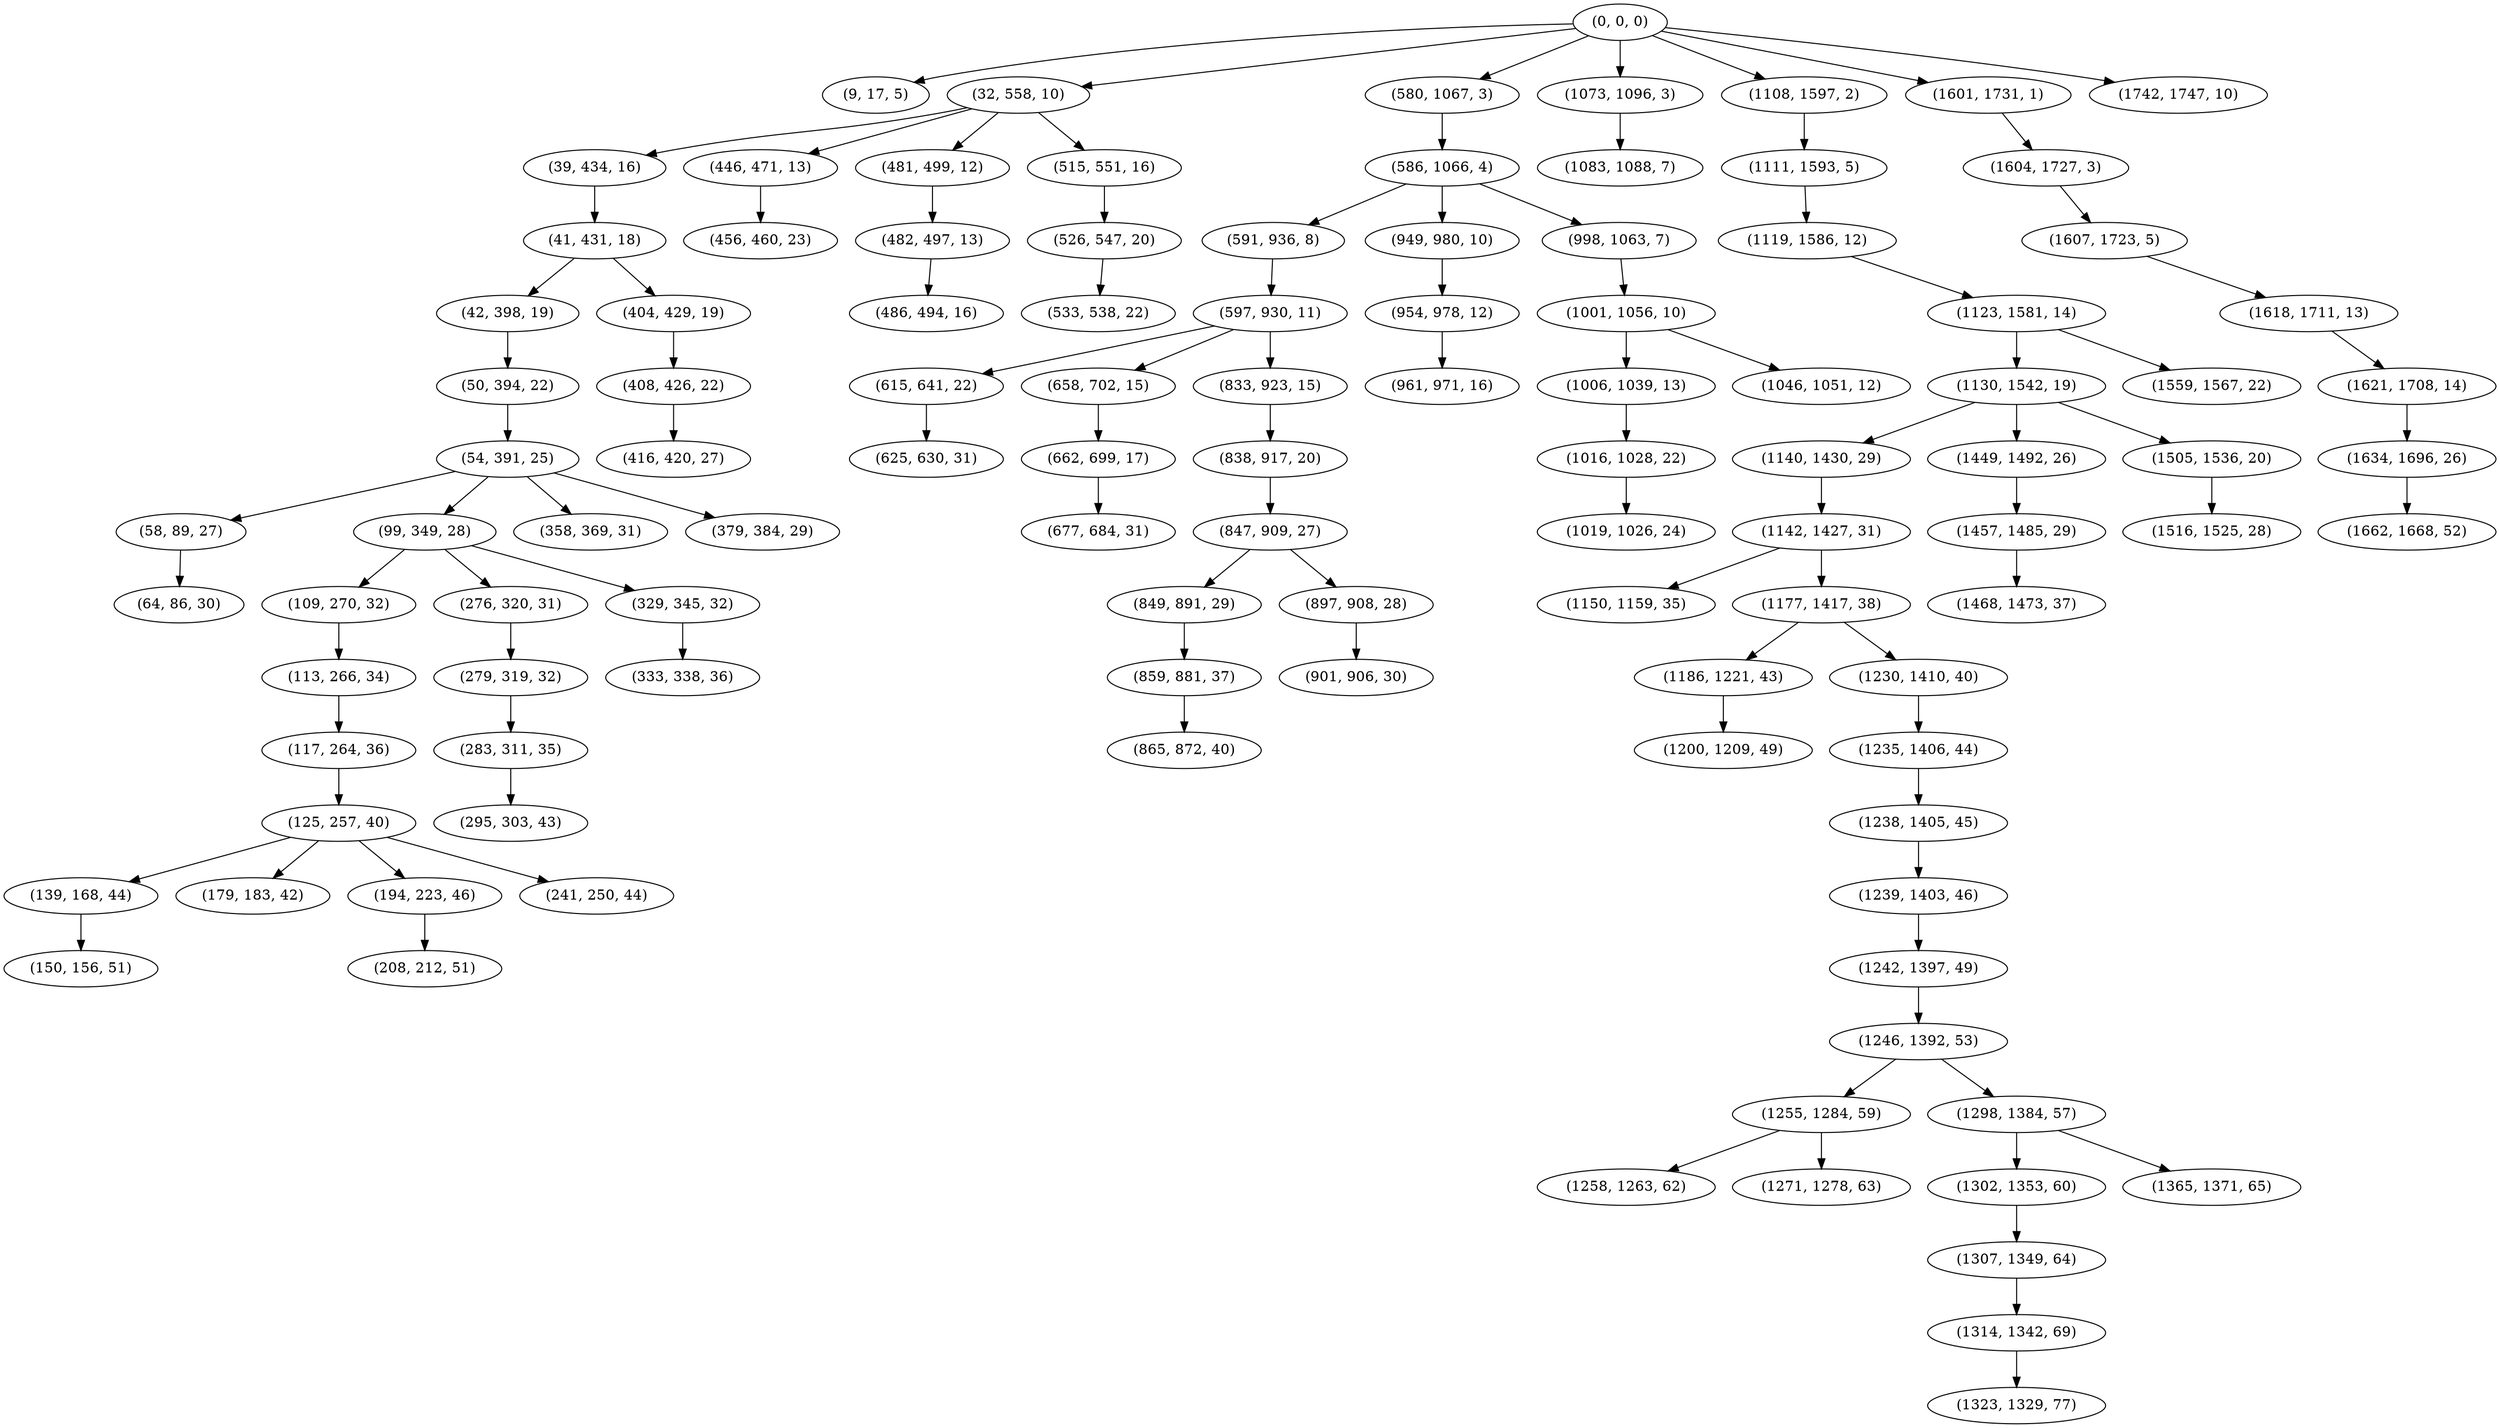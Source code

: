digraph tree {
    "(0, 0, 0)";
    "(9, 17, 5)";
    "(32, 558, 10)";
    "(39, 434, 16)";
    "(41, 431, 18)";
    "(42, 398, 19)";
    "(50, 394, 22)";
    "(54, 391, 25)";
    "(58, 89, 27)";
    "(64, 86, 30)";
    "(99, 349, 28)";
    "(109, 270, 32)";
    "(113, 266, 34)";
    "(117, 264, 36)";
    "(125, 257, 40)";
    "(139, 168, 44)";
    "(150, 156, 51)";
    "(179, 183, 42)";
    "(194, 223, 46)";
    "(208, 212, 51)";
    "(241, 250, 44)";
    "(276, 320, 31)";
    "(279, 319, 32)";
    "(283, 311, 35)";
    "(295, 303, 43)";
    "(329, 345, 32)";
    "(333, 338, 36)";
    "(358, 369, 31)";
    "(379, 384, 29)";
    "(404, 429, 19)";
    "(408, 426, 22)";
    "(416, 420, 27)";
    "(446, 471, 13)";
    "(456, 460, 23)";
    "(481, 499, 12)";
    "(482, 497, 13)";
    "(486, 494, 16)";
    "(515, 551, 16)";
    "(526, 547, 20)";
    "(533, 538, 22)";
    "(580, 1067, 3)";
    "(586, 1066, 4)";
    "(591, 936, 8)";
    "(597, 930, 11)";
    "(615, 641, 22)";
    "(625, 630, 31)";
    "(658, 702, 15)";
    "(662, 699, 17)";
    "(677, 684, 31)";
    "(833, 923, 15)";
    "(838, 917, 20)";
    "(847, 909, 27)";
    "(849, 891, 29)";
    "(859, 881, 37)";
    "(865, 872, 40)";
    "(897, 908, 28)";
    "(901, 906, 30)";
    "(949, 980, 10)";
    "(954, 978, 12)";
    "(961, 971, 16)";
    "(998, 1063, 7)";
    "(1001, 1056, 10)";
    "(1006, 1039, 13)";
    "(1016, 1028, 22)";
    "(1019, 1026, 24)";
    "(1046, 1051, 12)";
    "(1073, 1096, 3)";
    "(1083, 1088, 7)";
    "(1108, 1597, 2)";
    "(1111, 1593, 5)";
    "(1119, 1586, 12)";
    "(1123, 1581, 14)";
    "(1130, 1542, 19)";
    "(1140, 1430, 29)";
    "(1142, 1427, 31)";
    "(1150, 1159, 35)";
    "(1177, 1417, 38)";
    "(1186, 1221, 43)";
    "(1200, 1209, 49)";
    "(1230, 1410, 40)";
    "(1235, 1406, 44)";
    "(1238, 1405, 45)";
    "(1239, 1403, 46)";
    "(1242, 1397, 49)";
    "(1246, 1392, 53)";
    "(1255, 1284, 59)";
    "(1258, 1263, 62)";
    "(1271, 1278, 63)";
    "(1298, 1384, 57)";
    "(1302, 1353, 60)";
    "(1307, 1349, 64)";
    "(1314, 1342, 69)";
    "(1323, 1329, 77)";
    "(1365, 1371, 65)";
    "(1449, 1492, 26)";
    "(1457, 1485, 29)";
    "(1468, 1473, 37)";
    "(1505, 1536, 20)";
    "(1516, 1525, 28)";
    "(1559, 1567, 22)";
    "(1601, 1731, 1)";
    "(1604, 1727, 3)";
    "(1607, 1723, 5)";
    "(1618, 1711, 13)";
    "(1621, 1708, 14)";
    "(1634, 1696, 26)";
    "(1662, 1668, 52)";
    "(1742, 1747, 10)";
    "(0, 0, 0)" -> "(9, 17, 5)";
    "(0, 0, 0)" -> "(32, 558, 10)";
    "(0, 0, 0)" -> "(580, 1067, 3)";
    "(0, 0, 0)" -> "(1073, 1096, 3)";
    "(0, 0, 0)" -> "(1108, 1597, 2)";
    "(0, 0, 0)" -> "(1601, 1731, 1)";
    "(0, 0, 0)" -> "(1742, 1747, 10)";
    "(32, 558, 10)" -> "(39, 434, 16)";
    "(32, 558, 10)" -> "(446, 471, 13)";
    "(32, 558, 10)" -> "(481, 499, 12)";
    "(32, 558, 10)" -> "(515, 551, 16)";
    "(39, 434, 16)" -> "(41, 431, 18)";
    "(41, 431, 18)" -> "(42, 398, 19)";
    "(41, 431, 18)" -> "(404, 429, 19)";
    "(42, 398, 19)" -> "(50, 394, 22)";
    "(50, 394, 22)" -> "(54, 391, 25)";
    "(54, 391, 25)" -> "(58, 89, 27)";
    "(54, 391, 25)" -> "(99, 349, 28)";
    "(54, 391, 25)" -> "(358, 369, 31)";
    "(54, 391, 25)" -> "(379, 384, 29)";
    "(58, 89, 27)" -> "(64, 86, 30)";
    "(99, 349, 28)" -> "(109, 270, 32)";
    "(99, 349, 28)" -> "(276, 320, 31)";
    "(99, 349, 28)" -> "(329, 345, 32)";
    "(109, 270, 32)" -> "(113, 266, 34)";
    "(113, 266, 34)" -> "(117, 264, 36)";
    "(117, 264, 36)" -> "(125, 257, 40)";
    "(125, 257, 40)" -> "(139, 168, 44)";
    "(125, 257, 40)" -> "(179, 183, 42)";
    "(125, 257, 40)" -> "(194, 223, 46)";
    "(125, 257, 40)" -> "(241, 250, 44)";
    "(139, 168, 44)" -> "(150, 156, 51)";
    "(194, 223, 46)" -> "(208, 212, 51)";
    "(276, 320, 31)" -> "(279, 319, 32)";
    "(279, 319, 32)" -> "(283, 311, 35)";
    "(283, 311, 35)" -> "(295, 303, 43)";
    "(329, 345, 32)" -> "(333, 338, 36)";
    "(404, 429, 19)" -> "(408, 426, 22)";
    "(408, 426, 22)" -> "(416, 420, 27)";
    "(446, 471, 13)" -> "(456, 460, 23)";
    "(481, 499, 12)" -> "(482, 497, 13)";
    "(482, 497, 13)" -> "(486, 494, 16)";
    "(515, 551, 16)" -> "(526, 547, 20)";
    "(526, 547, 20)" -> "(533, 538, 22)";
    "(580, 1067, 3)" -> "(586, 1066, 4)";
    "(586, 1066, 4)" -> "(591, 936, 8)";
    "(586, 1066, 4)" -> "(949, 980, 10)";
    "(586, 1066, 4)" -> "(998, 1063, 7)";
    "(591, 936, 8)" -> "(597, 930, 11)";
    "(597, 930, 11)" -> "(615, 641, 22)";
    "(597, 930, 11)" -> "(658, 702, 15)";
    "(597, 930, 11)" -> "(833, 923, 15)";
    "(615, 641, 22)" -> "(625, 630, 31)";
    "(658, 702, 15)" -> "(662, 699, 17)";
    "(662, 699, 17)" -> "(677, 684, 31)";
    "(833, 923, 15)" -> "(838, 917, 20)";
    "(838, 917, 20)" -> "(847, 909, 27)";
    "(847, 909, 27)" -> "(849, 891, 29)";
    "(847, 909, 27)" -> "(897, 908, 28)";
    "(849, 891, 29)" -> "(859, 881, 37)";
    "(859, 881, 37)" -> "(865, 872, 40)";
    "(897, 908, 28)" -> "(901, 906, 30)";
    "(949, 980, 10)" -> "(954, 978, 12)";
    "(954, 978, 12)" -> "(961, 971, 16)";
    "(998, 1063, 7)" -> "(1001, 1056, 10)";
    "(1001, 1056, 10)" -> "(1006, 1039, 13)";
    "(1001, 1056, 10)" -> "(1046, 1051, 12)";
    "(1006, 1039, 13)" -> "(1016, 1028, 22)";
    "(1016, 1028, 22)" -> "(1019, 1026, 24)";
    "(1073, 1096, 3)" -> "(1083, 1088, 7)";
    "(1108, 1597, 2)" -> "(1111, 1593, 5)";
    "(1111, 1593, 5)" -> "(1119, 1586, 12)";
    "(1119, 1586, 12)" -> "(1123, 1581, 14)";
    "(1123, 1581, 14)" -> "(1130, 1542, 19)";
    "(1123, 1581, 14)" -> "(1559, 1567, 22)";
    "(1130, 1542, 19)" -> "(1140, 1430, 29)";
    "(1130, 1542, 19)" -> "(1449, 1492, 26)";
    "(1130, 1542, 19)" -> "(1505, 1536, 20)";
    "(1140, 1430, 29)" -> "(1142, 1427, 31)";
    "(1142, 1427, 31)" -> "(1150, 1159, 35)";
    "(1142, 1427, 31)" -> "(1177, 1417, 38)";
    "(1177, 1417, 38)" -> "(1186, 1221, 43)";
    "(1177, 1417, 38)" -> "(1230, 1410, 40)";
    "(1186, 1221, 43)" -> "(1200, 1209, 49)";
    "(1230, 1410, 40)" -> "(1235, 1406, 44)";
    "(1235, 1406, 44)" -> "(1238, 1405, 45)";
    "(1238, 1405, 45)" -> "(1239, 1403, 46)";
    "(1239, 1403, 46)" -> "(1242, 1397, 49)";
    "(1242, 1397, 49)" -> "(1246, 1392, 53)";
    "(1246, 1392, 53)" -> "(1255, 1284, 59)";
    "(1246, 1392, 53)" -> "(1298, 1384, 57)";
    "(1255, 1284, 59)" -> "(1258, 1263, 62)";
    "(1255, 1284, 59)" -> "(1271, 1278, 63)";
    "(1298, 1384, 57)" -> "(1302, 1353, 60)";
    "(1298, 1384, 57)" -> "(1365, 1371, 65)";
    "(1302, 1353, 60)" -> "(1307, 1349, 64)";
    "(1307, 1349, 64)" -> "(1314, 1342, 69)";
    "(1314, 1342, 69)" -> "(1323, 1329, 77)";
    "(1449, 1492, 26)" -> "(1457, 1485, 29)";
    "(1457, 1485, 29)" -> "(1468, 1473, 37)";
    "(1505, 1536, 20)" -> "(1516, 1525, 28)";
    "(1601, 1731, 1)" -> "(1604, 1727, 3)";
    "(1604, 1727, 3)" -> "(1607, 1723, 5)";
    "(1607, 1723, 5)" -> "(1618, 1711, 13)";
    "(1618, 1711, 13)" -> "(1621, 1708, 14)";
    "(1621, 1708, 14)" -> "(1634, 1696, 26)";
    "(1634, 1696, 26)" -> "(1662, 1668, 52)";
}
